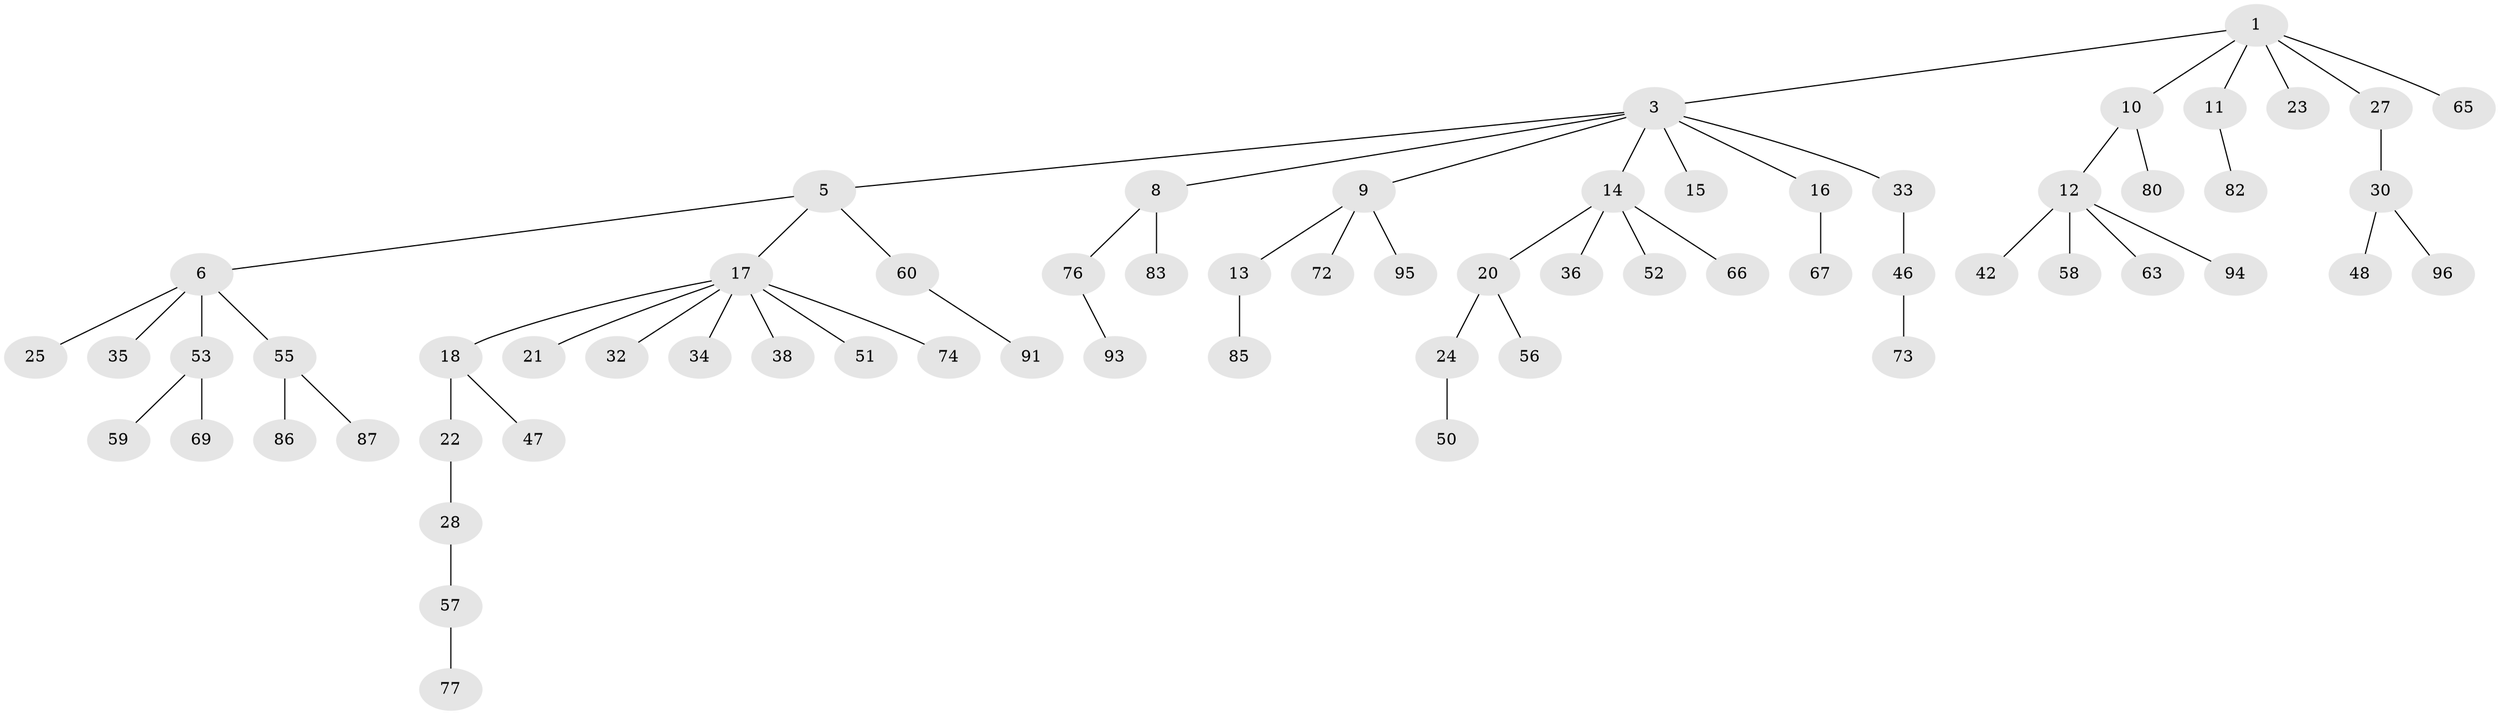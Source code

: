// original degree distribution, {3: 0.13333333333333333, 5: 0.0380952380952381, 4: 0.09523809523809523, 2: 0.22857142857142856, 6: 0.009523809523809525, 1: 0.49523809523809526}
// Generated by graph-tools (version 1.1) at 2025/42/03/06/25 10:42:03]
// undirected, 65 vertices, 64 edges
graph export_dot {
graph [start="1"]
  node [color=gray90,style=filled];
  1 [super="+2"];
  3 [super="+4"];
  5;
  6 [super="+7"];
  8 [super="+104"];
  9 [super="+37"];
  10 [super="+26"];
  11 [super="+97"];
  12 [super="+62"];
  13 [super="+44"];
  14 [super="+19"];
  15 [super="+54"];
  16 [super="+31"];
  17 [super="+29"];
  18 [super="+39"];
  20 [super="+40"];
  21;
  22 [super="+43"];
  23;
  24 [super="+45"];
  25 [super="+100"];
  27 [super="+71"];
  28 [super="+49"];
  30 [super="+41"];
  32 [super="+101"];
  33;
  34;
  35;
  36 [super="+61"];
  38 [super="+64"];
  42 [super="+70"];
  46 [super="+92"];
  47;
  48 [super="+88"];
  50 [super="+79"];
  51;
  52;
  53 [super="+68"];
  55 [super="+75"];
  56 [super="+90"];
  57;
  58 [super="+102"];
  59;
  60 [super="+78"];
  63 [super="+99"];
  65;
  66 [super="+105"];
  67;
  69 [super="+81"];
  72;
  73 [super="+89"];
  74;
  76 [super="+103"];
  77 [super="+84"];
  80;
  82;
  83;
  85;
  86;
  87 [super="+98"];
  91;
  93;
  94;
  95;
  96;
  1 -- 23;
  1 -- 65;
  1 -- 3;
  1 -- 27;
  1 -- 10;
  1 -- 11;
  3 -- 5;
  3 -- 8;
  3 -- 16;
  3 -- 33;
  3 -- 9;
  3 -- 14;
  3 -- 15;
  5 -- 6;
  5 -- 17;
  5 -- 60;
  6 -- 35;
  6 -- 53;
  6 -- 25;
  6 -- 55;
  8 -- 76;
  8 -- 83;
  9 -- 13;
  9 -- 72;
  9 -- 95;
  10 -- 12;
  10 -- 80;
  11 -- 82;
  12 -- 42;
  12 -- 58;
  12 -- 63;
  12 -- 94;
  13 -- 85;
  14 -- 20;
  14 -- 66;
  14 -- 36;
  14 -- 52;
  16 -- 67;
  17 -- 18;
  17 -- 21;
  17 -- 32;
  17 -- 34;
  17 -- 74;
  17 -- 51;
  17 -- 38;
  18 -- 22;
  18 -- 47;
  20 -- 24;
  20 -- 56;
  22 -- 28;
  24 -- 50;
  27 -- 30;
  28 -- 57;
  30 -- 48;
  30 -- 96;
  33 -- 46;
  46 -- 73;
  53 -- 59;
  53 -- 69;
  55 -- 87;
  55 -- 86;
  57 -- 77;
  60 -- 91;
  76 -- 93;
}
